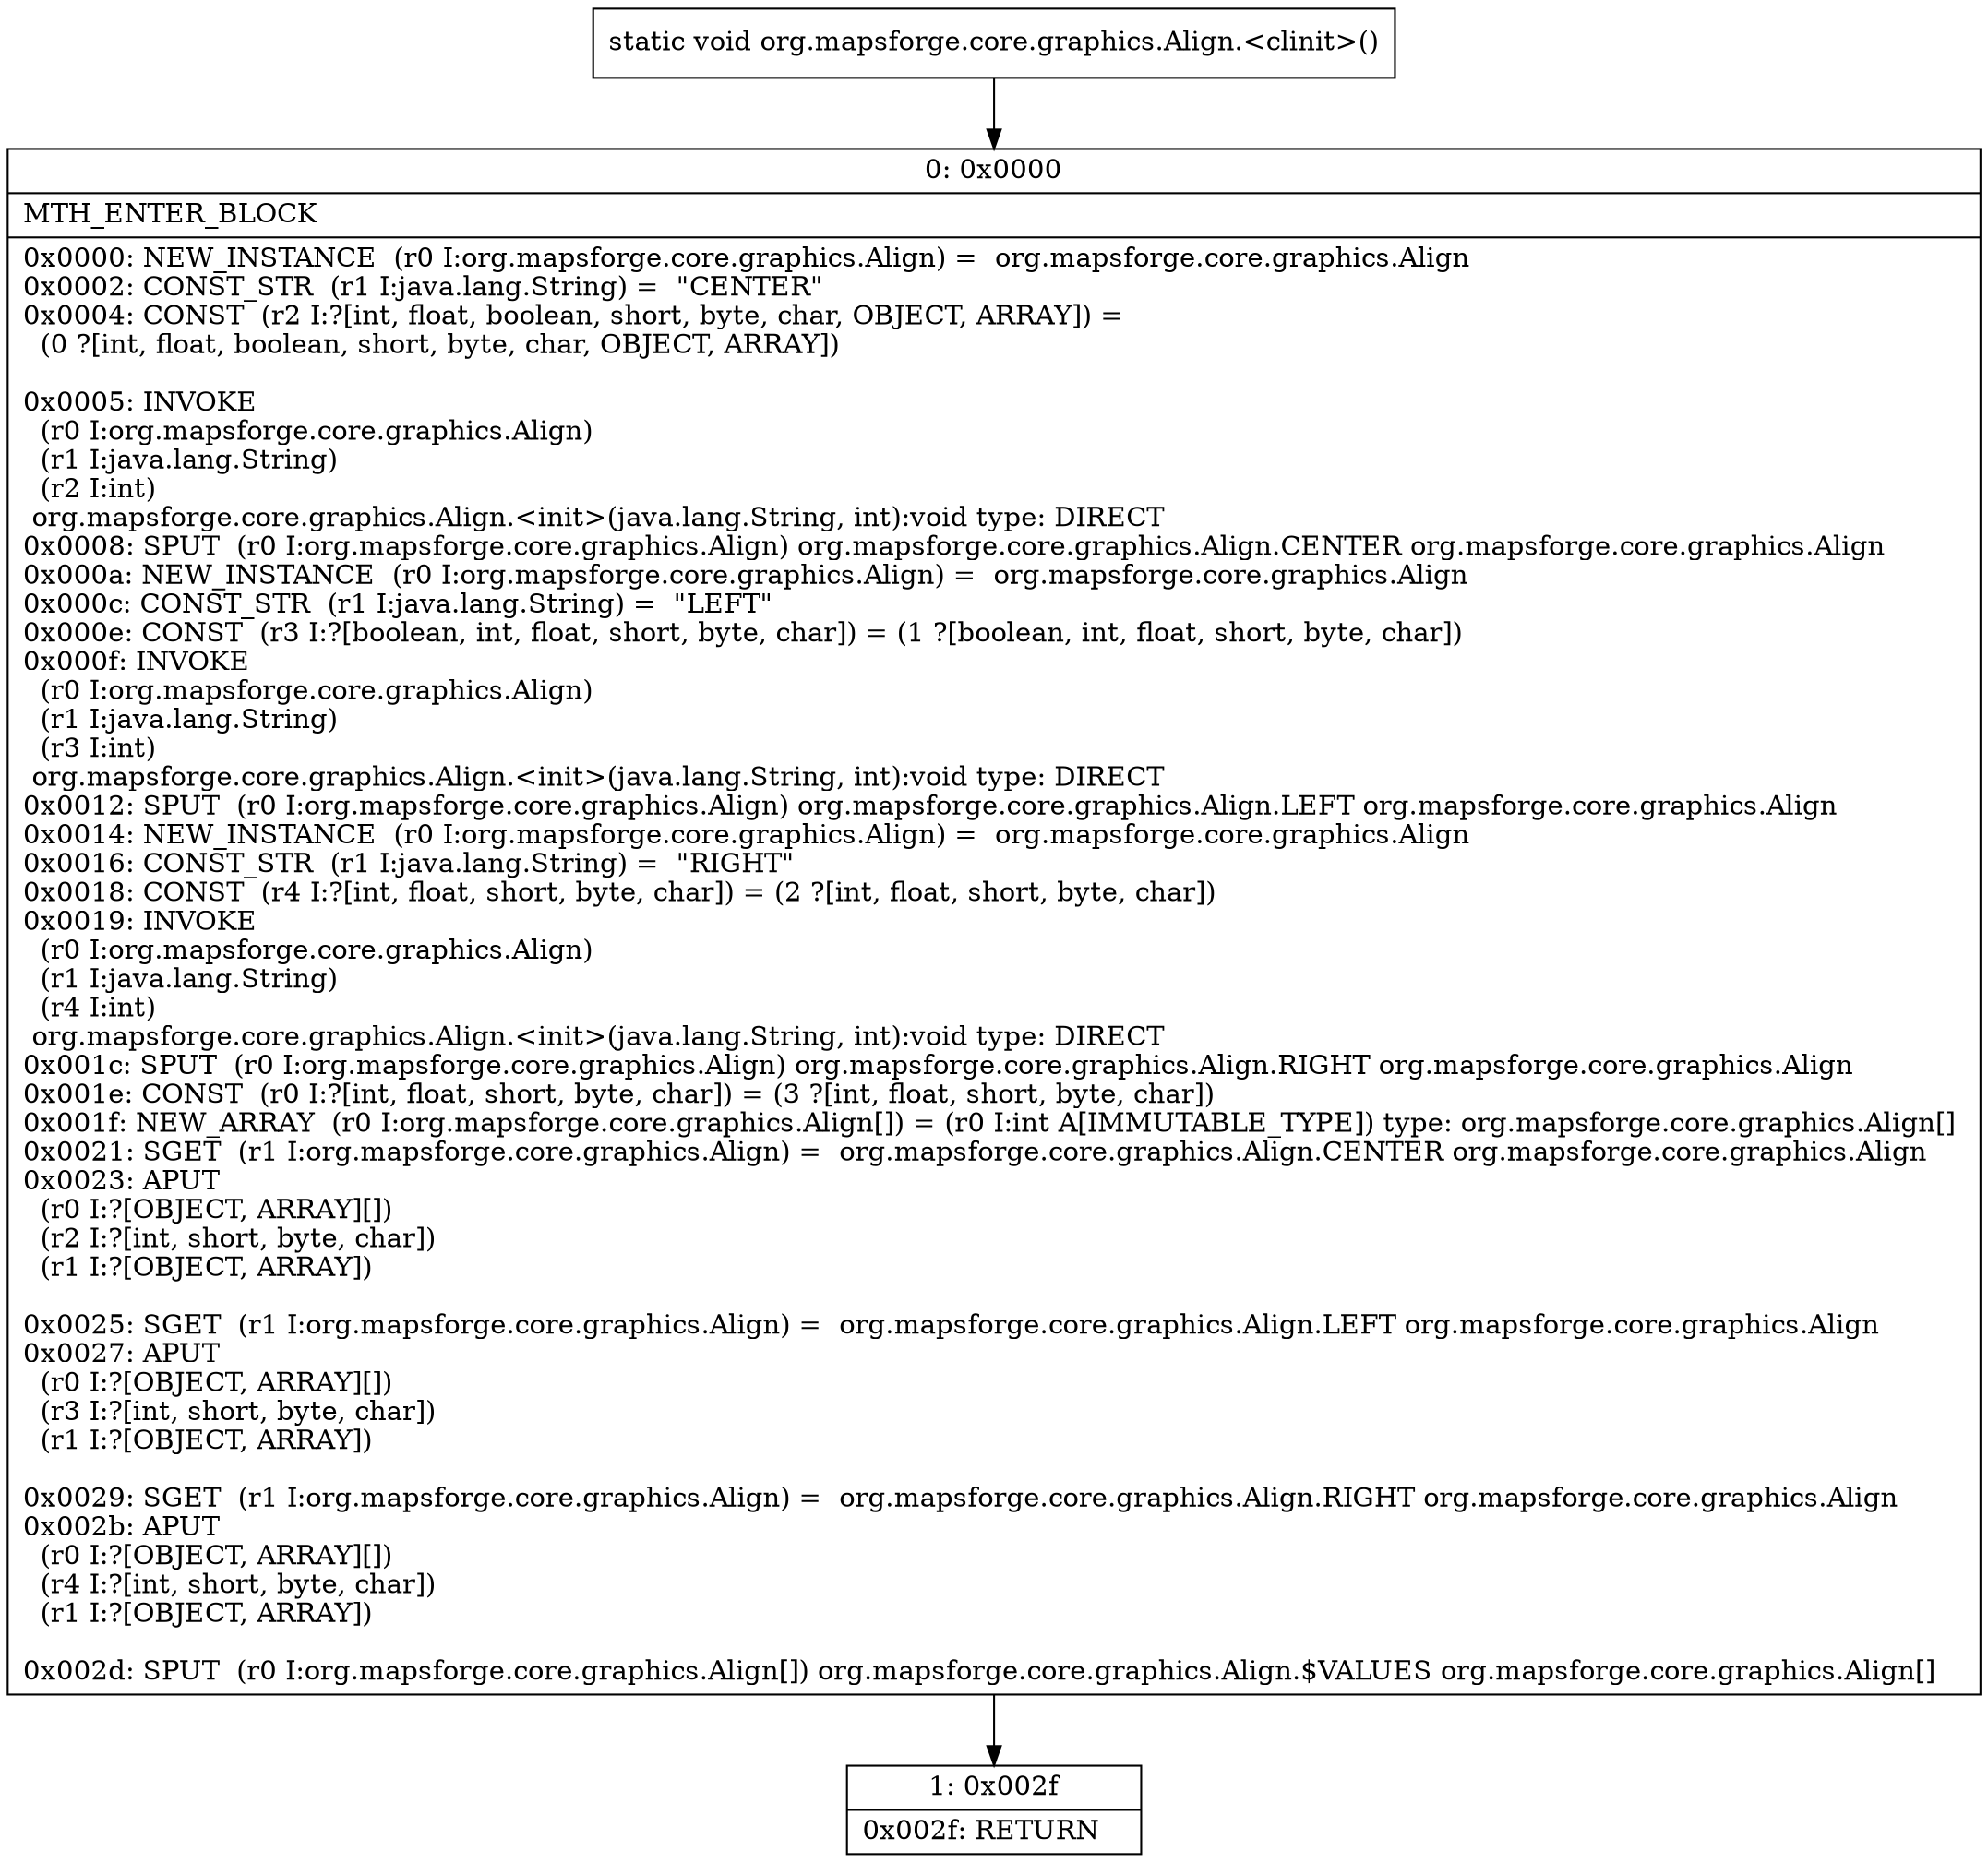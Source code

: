 digraph "CFG fororg.mapsforge.core.graphics.Align.\<clinit\>()V" {
Node_0 [shape=record,label="{0\:\ 0x0000|MTH_ENTER_BLOCK\l|0x0000: NEW_INSTANCE  (r0 I:org.mapsforge.core.graphics.Align) =  org.mapsforge.core.graphics.Align \l0x0002: CONST_STR  (r1 I:java.lang.String) =  \"CENTER\" \l0x0004: CONST  (r2 I:?[int, float, boolean, short, byte, char, OBJECT, ARRAY]) = \l  (0 ?[int, float, boolean, short, byte, char, OBJECT, ARRAY])\l \l0x0005: INVOKE  \l  (r0 I:org.mapsforge.core.graphics.Align)\l  (r1 I:java.lang.String)\l  (r2 I:int)\l org.mapsforge.core.graphics.Align.\<init\>(java.lang.String, int):void type: DIRECT \l0x0008: SPUT  (r0 I:org.mapsforge.core.graphics.Align) org.mapsforge.core.graphics.Align.CENTER org.mapsforge.core.graphics.Align \l0x000a: NEW_INSTANCE  (r0 I:org.mapsforge.core.graphics.Align) =  org.mapsforge.core.graphics.Align \l0x000c: CONST_STR  (r1 I:java.lang.String) =  \"LEFT\" \l0x000e: CONST  (r3 I:?[boolean, int, float, short, byte, char]) = (1 ?[boolean, int, float, short, byte, char]) \l0x000f: INVOKE  \l  (r0 I:org.mapsforge.core.graphics.Align)\l  (r1 I:java.lang.String)\l  (r3 I:int)\l org.mapsforge.core.graphics.Align.\<init\>(java.lang.String, int):void type: DIRECT \l0x0012: SPUT  (r0 I:org.mapsforge.core.graphics.Align) org.mapsforge.core.graphics.Align.LEFT org.mapsforge.core.graphics.Align \l0x0014: NEW_INSTANCE  (r0 I:org.mapsforge.core.graphics.Align) =  org.mapsforge.core.graphics.Align \l0x0016: CONST_STR  (r1 I:java.lang.String) =  \"RIGHT\" \l0x0018: CONST  (r4 I:?[int, float, short, byte, char]) = (2 ?[int, float, short, byte, char]) \l0x0019: INVOKE  \l  (r0 I:org.mapsforge.core.graphics.Align)\l  (r1 I:java.lang.String)\l  (r4 I:int)\l org.mapsforge.core.graphics.Align.\<init\>(java.lang.String, int):void type: DIRECT \l0x001c: SPUT  (r0 I:org.mapsforge.core.graphics.Align) org.mapsforge.core.graphics.Align.RIGHT org.mapsforge.core.graphics.Align \l0x001e: CONST  (r0 I:?[int, float, short, byte, char]) = (3 ?[int, float, short, byte, char]) \l0x001f: NEW_ARRAY  (r0 I:org.mapsforge.core.graphics.Align[]) = (r0 I:int A[IMMUTABLE_TYPE]) type: org.mapsforge.core.graphics.Align[] \l0x0021: SGET  (r1 I:org.mapsforge.core.graphics.Align) =  org.mapsforge.core.graphics.Align.CENTER org.mapsforge.core.graphics.Align \l0x0023: APUT  \l  (r0 I:?[OBJECT, ARRAY][])\l  (r2 I:?[int, short, byte, char])\l  (r1 I:?[OBJECT, ARRAY])\l \l0x0025: SGET  (r1 I:org.mapsforge.core.graphics.Align) =  org.mapsforge.core.graphics.Align.LEFT org.mapsforge.core.graphics.Align \l0x0027: APUT  \l  (r0 I:?[OBJECT, ARRAY][])\l  (r3 I:?[int, short, byte, char])\l  (r1 I:?[OBJECT, ARRAY])\l \l0x0029: SGET  (r1 I:org.mapsforge.core.graphics.Align) =  org.mapsforge.core.graphics.Align.RIGHT org.mapsforge.core.graphics.Align \l0x002b: APUT  \l  (r0 I:?[OBJECT, ARRAY][])\l  (r4 I:?[int, short, byte, char])\l  (r1 I:?[OBJECT, ARRAY])\l \l0x002d: SPUT  (r0 I:org.mapsforge.core.graphics.Align[]) org.mapsforge.core.graphics.Align.$VALUES org.mapsforge.core.graphics.Align[] \l}"];
Node_1 [shape=record,label="{1\:\ 0x002f|0x002f: RETURN   \l}"];
MethodNode[shape=record,label="{static void org.mapsforge.core.graphics.Align.\<clinit\>() }"];
MethodNode -> Node_0;
Node_0 -> Node_1;
}

